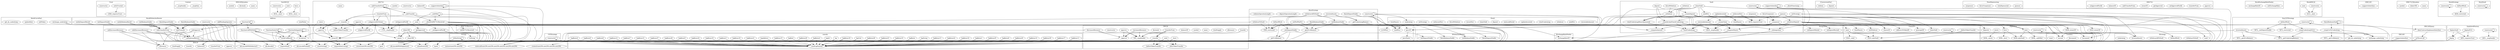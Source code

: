 strict digraph {
subgraph cluster_2560_Trust {
label = "Trust"
"2560_setIsTrusted" [label="setIsTrusted"]
"2560_constructor" [label="constructor"]
"2560_setIsTrusted" -> "2560_requiresTrust"
}subgraph cluster_2183_Context {
label = "Context"
"2183__msgData" [label="_msgData"]
"2183__msgSender" [label="_msgSender"]
}subgraph cluster_648_IERC20Metadata {
label = "IERC20Metadata"
"648_name" [label="name"]
"648_decimals" [label="decimals"]
"648_symbol" [label="symbol"]
}subgraph cluster_6032_TestERC20 {
label = "TestERC20"
"6032_burn" [label="burn"]
"6032_mint" [label="mint"]
"6032_constructor" [label="constructor"]
"6032_mint" -> "6032__mint"
"6032_constructor" -> "6032__mint"
"6032_burn" -> "6032__burn"
}subgraph cluster_4753_MockEthAnchorRouter {
label = "MockEthAnchorRouter"
"4753_notifyRedeemResult" [label="notifyRedeemResult"]
"4753_constructor" [label="constructor"]
"4753_addPendingOperator" [label="addPendingOperator"]
"4753_initDepositStable" [label="initDepositStable"]
"4753_finishDepositStable" [label="finishDepositStable"]
"4753_finishRedeemStable" [label="finishRedeemStable"]
"4753_initRedeemStable" [label="initRedeemStable"]
"4753_notifyDepositResult" [label="notifyDepositResult"]
}subgraph cluster_16_IConversionPool {
label = "IConversionPool"
"16_deposit" [label="deposit"]
"16_redeem" [label="redeem"]
}subgraph cluster_14739_console {
label = "console"
"14739__sendLogPayload" [label="_sendLogPayload"]
"14739_logBytes27" [label="logBytes27"]
"14739_logBytes31" [label="logBytes31"]
"14739_logBytes7" [label="logBytes7"]
"14739_logBytes12" [label="logBytes12"]
"14739_logBytes8" [label="logBytes8"]
"14739_logBytes9" [label="logBytes9"]
"14739_logBytes4" [label="logBytes4"]
"14739_logBytes11" [label="logBytes11"]
"14739_logBytes17" [label="logBytes17"]
"14739_logBytes30" [label="logBytes30"]
"14739_logBytes14" [label="logBytes14"]
"14739_logBytes20" [label="logBytes20"]
"14739_logBytes6" [label="logBytes6"]
"14739_logBytes25" [label="logBytes25"]
"14739_logBytes1" [label="logBytes1"]
"14739_logBytes32" [label="logBytes32"]
"14739_logBytes22" [label="logBytes22"]
"14739_logBytes13" [label="logBytes13"]
"14739_logString" [label="logString"]
"14739_logBytes" [label="logBytes"]
"14739_logBytes10" [label="logBytes10"]
"14739_logBytes23" [label="logBytes23"]
"14739_logBytes28" [label="logBytes28"]
"14739_logUint" [label="logUint"]
"14739_logBytes18" [label="logBytes18"]
"14739_log" [label="log"]
"14739_logInt" [label="logInt"]
"14739_logBytes2" [label="logBytes2"]
"14739_logBytes29" [label="logBytes29"]
"14739_logBool" [label="logBool"]
"14739_logBytes15" [label="logBytes15"]
"14739_logAddress" [label="logAddress"]
"14739_logBytes21" [label="logBytes21"]
"14739_logBytes16" [label="logBytes16"]
"14739_logBytes3" [label="logBytes3"]
"14739_logBytes19" [label="logBytes19"]
"14739_logBytes24" [label="logBytes24"]
"14739_logBytes5" [label="logBytes5"]
"14739_logBytes26" [label="logBytes26"]
"14739_logBytes25" -> "14739__sendLogPayload"
"14739_logInt" -> "14739__sendLogPayload"
"14739_logBool" -> "14739__sendLogPayload"
"14739_logBytes30" -> "14739__sendLogPayload"
"14739_logBytes6" -> "14739__sendLogPayload"
"14739_logBytes16" -> "14739__sendLogPayload"
"14739_logBytes11" -> "14739__sendLogPayload"
"14739_logBytes7" -> "14739__sendLogPayload"
"14739_logBytes31" -> "14739__sendLogPayload"
"14739_logBytes22" -> "14739__sendLogPayload"
"14739_logBytes1" -> "14739__sendLogPayload"
"14739_logBytes10" -> "14739__sendLogPayload"
"14739_logBytes24" -> "14739__sendLogPayload"
"14739_logBytes20" -> "14739__sendLogPayload"
"14739_logBytes4" -> "14739__sendLogPayload"
"14739_logBytes14" -> "14739__sendLogPayload"
"14739_logBytes29" -> "14739__sendLogPayload"
"14739_logBytes28" -> "14739__sendLogPayload"
"14739_logBytes26" -> "14739__sendLogPayload"
"14739_logBytes13" -> "14739__sendLogPayload"
"14739_logBytes21" -> "14739__sendLogPayload"
"14739_logString" -> "14739__sendLogPayload"
"14739_logBytes19" -> "14739__sendLogPayload"
"14739_logBytes27" -> "14739__sendLogPayload"
"14739_logAddress" -> "14739__sendLogPayload"
"14739_logUint" -> "14739__sendLogPayload"
"14739_log" -> "14739__sendLogPayload"
"14739_logBytes23" -> "14739__sendLogPayload"
"14739_logBytes" -> "14739__sendLogPayload"
"14739_logBytes17" -> "14739__sendLogPayload"
"14739_logBytes18" -> "14739__sendLogPayload"
"14739_logBytes2" -> "14739__sendLogPayload"
"14739_logBytes8" -> "14739__sendLogPayload"
"14739_logBytes3" -> "14739__sendLogPayload"
"14739_logBytes32" -> "14739__sendLogPayload"
"14739_logBytes12" -> "14739__sendLogPayload"
"14739_logBytes9" -> "14739__sendLogPayload"
"14739_logBytes15" -> "14739__sendLogPayload"
"14739_logBytes5" -> "14739__sendLogPayload"
}subgraph cluster_6675_IVaultSponsoring {
label = "IVaultSponsoring"
"6675_sponsor" [label="sponsor"]
"6675_totalSponsored" [label="totalSponsored"]
"6675_forceUnsponsor" [label="forceUnsponsor"]
"6675_unsponsor" [label="unsponsor"]
}subgraph cluster_4243_PercentMath {
label = "PercentMath"
"4243_validPerc" [label="validPerc"]
"4243_percOf" [label="percOf"]
"4243_percPoints" [label="percPoints"]
"4243_is100Perc" [label="is100Perc"]
"4243_percOf" -> "4243_percPoints"
}subgraph cluster_1819_IERC721 {
label = "IERC721"
"1819_approve" [label="approve"]
"1819_transferFrom" [label="transferFrom"]
"1819_setApprovalForAll" [label="setApprovalForAll"]
"1819_getApproved" [label="getApproved"]
"1819_ownerOf" [label="ownerOf"]
"1819_safeTransferFrom" [label="safeTransferFrom"]
"1819_balanceOf" [label="balanceOf"]
"1819_isApprovedForAll" [label="isApprovedForAll"]
}subgraph cluster_2460_Strings {
label = "Strings"
"2460_toString" [label="toString"]
"2460_toHexString" [label="toHexString"]
"2460_toHexString" -> "2460_toHexString"
}subgraph cluster_4381_MockCurvePool {
label = "MockCurvePool"
"4381_exchange_underlying" [label="exchange_underlying"]
"4381_addToken" [label="addToken"]
"4381_updateRate" [label="updateRate"]
"4381_get_dy_underlying" [label="get_dy_underlying"]
}subgraph cluster_5920_USTStrategy {
label = "USTStrategy"
"5920_constructor" [label="constructor"]
"5920_constructor" -> "5920_constructor"
}subgraph cluster_545_ERC20 {
label = "ERC20"
"545_increaseAllowance" [label="increaseAllowance"]
"545_allowance" [label="allowance"]
"545__beforeTokenTransfer" [label="_beforeTokenTransfer"]
"545__afterTokenTransfer" [label="_afterTokenTransfer"]
"545__burn" [label="_burn"]
"545_totalSupply" [label="totalSupply"]
"545_name" [label="name"]
"545_symbol" [label="symbol"]
"545_balanceOf" [label="balanceOf"]
"545_decreaseAllowance" [label="decreaseAllowance"]
"545__transfer" [label="_transfer"]
"545__approve" [label="_approve"]
"545__mint" [label="_mint"]
"545_decimals" [label="decimals"]
"545_transfer" [label="transfer"]
"545_approve" [label="approve"]
"545_constructor" [label="constructor"]
"545_transferFrom" [label="transferFrom"]
"545_increaseAllowance" -> "545__approve"
"545_increaseAllowance" -> "545__msgSender"
"545_decreaseAllowance" -> "545__approve"
"545__transfer" -> "545__beforeTokenTransfer"
"545__mint" -> "545__afterTokenTransfer"
"545_transfer" -> "545__transfer"
"545_approve" -> "545__msgSender"
"545_transfer" -> "545__msgSender"
"545_decreaseAllowance" -> "545__msgSender"
"545__burn" -> "545__beforeTokenTransfer"
"545_transferFrom" -> "545__approve"
"545__transfer" -> "545__afterTokenTransfer"
"545__mint" -> "545__beforeTokenTransfer"
"545_transferFrom" -> "545__msgSender"
"545__burn" -> "545__afterTokenTransfer"
"545_transferFrom" -> "545__transfer"
"545_approve" -> "545__approve"
}subgraph cluster_1703_ERC721 {
label = "ERC721"
"1703_setApprovalForAll" [label="setApprovalForAll"]
"1703_supportsInterface" [label="supportsInterface"]
"1703_safeTransferFrom" [label="safeTransferFrom"]
"1703_isApprovedForAll" [label="isApprovedForAll"]
"1703_constructor" [label="constructor"]
"1703__mint" [label="_mint"]
"1703__checkOnERC721Received" [label="_checkOnERC721Received"]
"1703_symbol" [label="symbol"]
"1703_tokenURI" [label="tokenURI"]
"1703__transfer" [label="_transfer"]
"1703_approve" [label="approve"]
"1703_ownerOf" [label="ownerOf"]
"1703__baseURI" [label="_baseURI"]
"1703_balanceOf" [label="balanceOf"]
"1703__beforeTokenTransfer" [label="_beforeTokenTransfer"]
"1703__isApprovedOrOwner" [label="_isApprovedOrOwner"]
"1703__safeMint" [label="_safeMint"]
"1703__exists" [label="_exists"]
"1703_getApproved" [label="getApproved"]
"1703__safeTransfer" [label="_safeTransfer"]
"1703__approve" [label="_approve"]
"1703_transferFrom" [label="transferFrom"]
"1703_name" [label="name"]
"1703__setApprovalForAll" [label="_setApprovalForAll"]
"1703__burn" [label="_burn"]
"1703_approve" -> "1703__msgSender"
"1703__safeTransfer" -> "1703__checkOnERC721Received"
"1703__transfer" -> "1703_ownerOf"
"1703_setApprovalForAll" -> "1703__setApprovalForAll"
"1703__isApprovedOrOwner" -> "1703_ownerOf"
"1703__isApprovedOrOwner" -> "1703__exists"
"1703__safeMint" -> "1703__safeMint"
"1703_setApprovalForAll" -> "1703__msgSender"
"1703__burn" -> "1703__approve"
"1703_approve" -> "1703_ownerOf"
"1703__burn" -> "1703__beforeTokenTransfer"
"1703__mint" -> "1703__beforeTokenTransfer"
"1703_approve" -> "1703__approve"
"1703_tokenURI" -> "1703__exists"
"1703__mint" -> "1703__exists"
"1703__transfer" -> "1703__approve"
"1703__checkOnERC721Received" -> "1703__msgSender"
"1703_approve" -> "1703_isApprovedForAll"
"1703__safeMint" -> "1703__mint"
"1703__safeTransfer" -> "1703__transfer"
"1703__safeMint" -> "1703__checkOnERC721Received"
"1703_transferFrom" -> "1703__msgSender"
"1703_safeTransferFrom" -> "1703_safeTransferFrom"
"1703__burn" -> "1703_ownerOf"
"1703_tokenURI" -> "1703__baseURI"
"1703_safeTransferFrom" -> "1703__safeTransfer"
"1703_supportsInterface" -> "1703_supportsInterface"
"1703__approve" -> "1703_ownerOf"
"1703_safeTransferFrom" -> "1703__msgSender"
"1703_safeTransferFrom" -> "1703__isApprovedOrOwner"
"1703_transferFrom" -> "1703__transfer"
"1703__transfer" -> "1703__beforeTokenTransfer"
"1703__isApprovedOrOwner" -> "1703_isApprovedForAll"
"1703_getApproved" -> "1703__exists"
"1703__isApprovedOrOwner" -> "1703_getApproved"
"1703_transferFrom" -> "1703__isApprovedOrOwner"
}subgraph cluster_1837_IERC721Receiver {
label = "IERC721Receiver"
"1837_onERC721Received" [label="onERC721Received"]
}subgraph cluster_4785_MockExchangeRateFeeder {
label = "MockExchangeRateFeeder"
"4785_setExchangeRate" [label="setExchangeRate"]
"4785_exchangeRateOf" [label="exchangeRateOf"]
}subgraph cluster_4018_Vault {
label = "Vault"
"4018_sponsor" [label="sponsor"]
"4018_forceUnsponsor" [label="forceUnsponsor"]
"4018_updateInvested" [label="updateInvested"]
"4018__withdraw" [label="_withdraw"]
"4018_totalShares" [label="totalShares"]
"4018__createClaim" [label="_createClaim"]
"4018__blockTimestamp" [label="_blockTimestamp"]
"4018_constructor" [label="constructor"]
"4018__unsponsor" [label="_unsponsor"]
"4018__createDeposit" [label="_createDeposit"]
"4018_setInvestPerc" [label="setInvestPerc"]
"4018_withdraw" [label="withdraw"]
"4018_setStrategy" [label="setStrategy"]
"4018__transferAndCheckUnderlying" [label="_transferAndCheckUnderlying"]
"4018__computeShares" [label="_computeShares"]
"4018__withdrawDeposit" [label="_withdrawDeposit"]
"4018_totalUnderlying" [label="totalUnderlying"]
"4018_unsponsor" [label="unsponsor"]
"4018_deposit" [label="deposit"]
"4018_supportsInterface" [label="supportsInterface"]
"4018_forceWithdraw" [label="forceWithdraw"]
"4018_yieldFor" [label="yieldFor"]
"4018_claimYield" [label="claimYield"]
"4018_investableAmount" [label="investableAmount"]
"4018__isIntegration" [label="_isIntegration"]
"4018_totalUnderlyingMinusSponsored" [label="totalUnderlyingMinusSponsored"]
"4018__computeAmount" [label="_computeAmount"]
"4018__createClaim" -> "4018__computeShares"
"4018_setStrategy" -> "4018_requiresTrust"
"4018__transferAndCheckUnderlying" -> "4018_totalUnderlying"
"4018_forceUnsponsor" -> "4018__unsponsor"
"4018_withdraw" -> "4018__withdraw"
"4018_claimYield" -> "4018__computeShares"
"4018__unsponsor" -> "4018_totalUnderlying"
"4018__createDeposit" -> "4018_totalShares"
"4018__createClaim" -> "4018__msgSender"
"4018_setInvestPerc" -> "4018_requiresTrust"
"4018_constructor" -> "4018_constructor"
"4018__createClaim" -> "4018__isIntegration"
"4018_investableAmount" -> "4018_totalUnderlying"
"4018_claimYield" -> "4018__msgSender"
"4018__withdrawDeposit" -> "4018__computeShares"
"4018_yieldFor" -> "4018_totalShares"
"4018_claimYield" -> "4018_totalUnderlyingMinusSponsored"
"4018__withdrawDeposit" -> "4018__msgSender"
"4018_claimYield" -> "4018_totalShares"
"4018__withdraw" -> "4018__withdrawDeposit"
"4018__withdrawDeposit" -> "4018__computeAmount"
"4018__withdraw" -> "4018_totalUnderlyingMinusSponsored"
"4018__withdrawDeposit" -> "4018__isIntegration"
"4018__withdraw" -> "4018_totalShares"
"4018_updateInvested" -> "4018_investableAmount"
"4018__createDeposit" -> "4018__createClaim"
"4018_forceWithdraw" -> "4018__withdraw"
"4018_sponsor" -> "4018__transferAndCheckUnderlying"
"4018_yieldFor" -> "4018__computeAmount"
"4018_deposit" -> "4018__msgSender"
"4018_deposit" -> "4018__createDeposit"
"4018__unsponsor" -> "4018__msgSender"
"4018_supportsInterface" -> "4018_supportsInterface"
"4018_totalUnderlyingMinusSponsored" -> "4018_totalUnderlying"
"4018_deposit" -> "4018__transferAndCheckUnderlying"
"4018_yieldFor" -> "4018_totalUnderlyingMinusSponsored"
"4018__createDeposit" -> "4018_totalUnderlyingMinusSponsored"
"4018_claimYield" -> "4018_yieldFor"
"4018_unsponsor" -> "4018__unsponsor"
"4018_claimYield" -> "4018__computeAmount"
"4018_updateInvested" -> "4018_requiresTrust"
"4018_sponsor" -> "4018__msgSender"
}subgraph cluster_6323_Claimers {
label = "Claimers"
"6323_claimYield" [label="claimYield"]
"6323_constructor" [label="constructor"]
"6323_onWithdraw" [label="onWithdraw"]
"6323_sharesOf" [label="sharesOf"]
"6323_mint" [label="mint"]
"6323_totalShares" [label="totalShares"]
"6323_addressToTokenID" [label="addressToTokenID"]
"6323__beforeTokenTransfer" [label="_beforeTokenTransfer"]
"6323_principalOf" [label="principalOf"]
"6323_onWithdraw" -> "6323_onlyVault"
"6323_mint" -> "6323__mint"
"6323_claimYield" -> "6323_onlyVault"
"6323_mint" -> "6323_onlyVault"
"6323_constructor" -> "6323_constructor"
}subgraph cluster_2484_ERC165 {
label = "ERC165"
"2484_supportsInterface" [label="supportsInterface"]
}subgraph cluster_4152_ERC165Query {
label = "ERC165Query"
"4152_doesContractImplementInterface" [label="doesContractImplementInterface"]
"4152_noThrowCall" [label="noThrowCall"]
"4152_doesContractImplementInterface" -> "4152_noThrowCall"
}subgraph cluster_6458_Depositors {
label = "Depositors"
"6458_constructor" [label="constructor"]
"6458_deposits" [label="deposits"]
"6458_mint" [label="mint"]
"6458_exists" [label="exists"]
"6458_burn" [label="burn"]
"6458_exists" -> "6458__exists"
"6458_constructor" -> "6458_constructor"
"6458_burn" -> "6458__burn"
"6458_burn" -> "6458_onlyVault"
"6458_mint" -> "6458_onlyVault"
"6458_mint" -> "6458__safeMint"
}subgraph cluster_5947_IEthAnchorRouter {
label = "IEthAnchorRouter"
"5947_initRedeemStable" [label="initRedeemStable"]
"5947_finishRedeemStable" [label="finishRedeemStable"]
"5947_finishDepositStable" [label="finishDepositStable"]
"5947_initDepositStable" [label="initDepositStable"]
}subgraph cluster_4414_MockERC20 {
label = "MockERC20"
"4414_constructor" [label="constructor"]
"4414_mint" [label="mint"]
"4414_constructor" -> "4414__mint"
"4414_mint" -> "4414__mint"
}subgraph cluster_2496_IERC165 {
label = "IERC165"
"2496_supportsInterface" [label="supportsInterface"]
}subgraph cluster_5959_IExchangeRateFeeder {
label = "IExchangeRateFeeder"
"5959_exchangeRateOf" [label="exchangeRateOf"]
}subgraph cluster_1864_IERC721Metadata {
label = "IERC721Metadata"
"1864_name" [label="name"]
"1864_tokenURI" [label="tokenURI"]
"1864_symbol" [label="symbol"]
}subgraph cluster_4042_IIntegration {
label = "IIntegration"
"4042_onDepositMinted" [label="onDepositMinted"]
"4042_onDepositBurned" [label="onDepositBurned"]
}subgraph cluster_5585_BaseStrategy {
label = "BaseStrategy"
"5585_withdrawAllToVault" [label="withdrawAllToVault"]
"5585__getUstBalance" [label="_getUstBalance"]
"5585_doHardWork" [label="doHardWork"]
"5585_finishDepositStable" [label="finishDepositStable"]
"5585_setPerfFeePct" [label="setPerfFeePct"]
"5585_investedAssets" [label="investedAssets"]
"5585_constructor" [label="constructor"]
"5585_withdrawToVault" [label="withdrawToVault"]
"5585__getUnderlyingBalance" [label="_getUnderlyingBalance"]
"5585_depositOperationLength" [label="depositOperationLength"]
"5585_finishRedeemStable" [label="finishRedeemStable"]
"5585_redeemOperationLength" [label="redeemOperationLength"]
"5585__initDepositStable" [label="_initDepositStable"]
"5585_initRedeemStable" [label="initRedeemStable"]
"5585__getAUstBalance" [label="_getAUstBalance"]
"5585_finishRedeemStable" -> "5585__getAUstBalance"
"5585_setPerfFeePct" -> "5585_restricted"
"5585__initDepositStable" -> "5585__getUstBalance"
"5585_constructor" -> "5585_constructor"
"5585_initRedeemStable" -> "5585_restricted"
"5585_withdrawAllToVault" -> "5585__getAUstBalance"
"5585_doHardWork" -> "5585__initDepositStable"
"5585_withdrawAllToVault" -> "5585_restricted"
"5585_doHardWork" -> "5585_restricted"
"5585_investedAssets" -> "5585__getAUstBalance"
"5585_investedAssets" -> "5585__getUnderlyingBalance"
"5585_withdrawAllToVault" -> "5585_initRedeemStable"
"5585_finishRedeemStable" -> "5585__getUstBalance"
"5585_initRedeemStable" -> "5585__getAUstBalance"
"5585_withdrawToVault" -> "5585_restricted"
"5585_withdrawAllToVault" -> "5585__getUnderlyingBalance"
}subgraph cluster_2257_Counters {
label = "Counters"
"2257_increment" [label="increment"]
"2257_decrement" [label="decrement"]
"2257_current" [label="current"]
"2257_reset" [label="reset"]
}subgraph cluster_2651_SandclockFactory {
label = "SandclockFactory"
"2651_constructor" [label="constructor"]
"2651_deployDCA" [label="deployDCA"]
"2651_deployVault" [label="deployVault"]
"2651_deploy" [label="deploy"]
"2651_constructor" -> "2651__msgSender"
"2651_constructor" -> "2651_constructor"
"2651_deployVault" -> "2651_requiresTrust"
"2651_deployDCA" -> "2651_requiresTrust"
"2651_deployDCA" -> "2651_deploy"
"2651_deployVault" -> "2651_deploy"
}subgraph cluster_6622_IVault {
label = "IVault"
"6622_investableAmount" [label="investableAmount"]
"6622_yieldFor" [label="yieldFor"]
"6622_withdraw" [label="withdraw"]
"6622_totalUnderlying" [label="totalUnderlying"]
"6622_updateInvested" [label="updateInvested"]
"6622_minLockPeriod" [label="minLockPeriod"]
"6622_deposit" [label="deposit"]
"6622_claimYield" [label="claimYield"]
"6622_investPerc" [label="investPerc"]
"6622_forceWithdraw" [label="forceWithdraw"]
"6622_setInvestPerc" [label="setInvestPerc"]
"6622_setStrategy" [label="setStrategy"]
"6622_underlying" [label="underlying"]
"6622_totalShares" [label="totalShares"]
}subgraph cluster_5986_ICurve {
label = "ICurve"
"5986_exchange_underlying" [label="exchange_underlying"]
"5986_get_dy_underlying" [label="get_dy_underlying"]
}subgraph cluster_4836_MockStrategy {
label = "MockStrategy"
"4836_doHardWork" [label="doHardWork"]
"4836_constructor" [label="constructor"]
"4836_constructor" -> "4836_constructor"
"4836_doHardWork" -> "4836_restricted"
}subgraph cluster_872_SafeERC20 {
label = "SafeERC20"
"872_safeTransferFrom" [label="safeTransferFrom"]
"872_safeDecreaseAllowance" [label="safeDecreaseAllowance"]
"872_safeApprove" [label="safeApprove"]
"872_safeIncreaseAllowance" [label="safeIncreaseAllowance"]
"872__callOptionalReturn" [label="_callOptionalReturn"]
"872_safeTransfer" [label="safeTransfer"]
"872_safeTransfer" -> "872__callOptionalReturn"
"872_safeApprove" -> "872__callOptionalReturn"
"872_safeDecreaseAllowance" -> "872__callOptionalReturn"
"872_safeTransferFrom" -> "872__callOptionalReturn"
"872_safeIncreaseAllowance" -> "872__callOptionalReturn"
}subgraph cluster_623_IERC20 {
label = "IERC20"
"623_approve" [label="approve"]
"623_transferFrom" [label="transferFrom"]
"623_allowance" [label="allowance"]
"623_transfer" [label="transfer"]
"623_totalSupply" [label="totalSupply"]
"623_balanceOf" [label="balanceOf"]
}subgraph cluster_5872_NonUSTStrategy {
label = "NonUSTStrategy"
"5872__swapUnderlyingToUst" [label="_swapUnderlyingToUst"]
"5872__swapUstToUnderlying" [label="_swapUstToUnderlying"]
"5872_finishRedeemStable" [label="finishRedeemStable"]
"5872_doHardWork" [label="doHardWork"]
"5872_investedAssets" [label="investedAssets"]
"5872_constructor" [label="constructor"]
"5872__swapUnderlyingToUst" -> "5872__getUnderlyingBalance"
"5872_doHardWork" -> "5872__initDepositStable"
"5872_investedAssets" -> "5872__getAUstBalance"
"5872_finishRedeemStable" -> "5872_finishRedeemStable"
"5872_investedAssets" -> "5872__getUnderlyingBalance"
"5872_constructor" -> "5872_constructor"
"5872_finishRedeemStable" -> "5872__swapUstToUnderlying"
"5872_doHardWork" -> "5872_restricted"
"5872__swapUstToUnderlying" -> "5872__getUstBalance"
"5872_doHardWork" -> "5872__swapUnderlyingToUst"
}subgraph cluster_2161_Address {
label = "Address"
"2161_functionCallWithValue" [label="functionCallWithValue"]
"2161_functionStaticCall" [label="functionStaticCall"]
"2161_verifyCallResult" [label="verifyCallResult"]
"2161_sendValue" [label="sendValue"]
"2161_isContract" [label="isContract"]
"2161_functionCall" [label="functionCall"]
"2161_functionDelegateCall" [label="functionDelegateCall"]
"2161_functionCallWithValue" -> "2161_functionCallWithValue"
"2161_functionCall" -> "2161_functionCall"
"2161_functionDelegateCall" -> "2161_isContract"
"2161_functionStaticCall" -> "2161_verifyCallResult"
"2161_functionCallWithValue" -> "2161_isContract"
"2161_functionCall" -> "2161_functionCallWithValue"
"2161_functionDelegateCall" -> "2161_functionDelegateCall"
"2161_functionStaticCall" -> "2161_isContract"
"2161_functionDelegateCall" -> "2161_verifyCallResult"
"2161_functionStaticCall" -> "2161_functionStaticCall"
"2161_functionCallWithValue" -> "2161_verifyCallResult"
}subgraph cluster_5628_IStrategy {
label = "IStrategy"
"5628_vault" [label="vault"]
"5628_withdrawToVault" [label="withdrawToVault"]
"5628_doHardWork" [label="doHardWork"]
"5628_withdrawAllToVault" [label="withdrawAllToVault"]
"5628_investedAssets" [label="investedAssets"]
"5628_underlying" [label="underlying"]
}subgraph cluster_4863_MockVault {
label = "MockVault"
"4863_constructor" [label="constructor"]
"4863_constructor" -> "4863_constructor"
}subgraph cluster_solidity {
label = "[Solidity]"
"create2(uint256,uint256,uint256,uint256)" 
"abi.encodePacked()" 
"revert(uint256,uint256)" 
"abi.decode()" 
"require(bool)" 
"type()" 
"require(bool,string)" 
"mload(uint256)" 
"abi.encodeWithSelector()" 
"staticcall(uint256,uint256,uint256,uint256,uint256,uint256)" 
"gas()" 
"revert(string)" 
"mstore(uint256,uint256)" 
"abi.encodeWithSignature()" 
"4018__unsponsor" -> "require(bool,string)"
"1703__safeTransfer" -> "require(bool,string)"
"2161_verifyCallResult" -> "revert(string)"
"545__transfer" -> "require(bool,string)"
"545_transferFrom" -> "require(bool,string)"
"14739_logBytes3" -> "abi.encodeWithSignature()"
"14739_logBytes18" -> "abi.encodeWithSignature()"
"14739_logBytes6" -> "abi.encodeWithSignature()"
"872_safeTransfer" -> "abi.encodeWithSelector()"
"4018_setStrategy" -> "require(bool,string)"
"1703__checkOnERC721Received" -> "mload(uint256)"
"14739_logBytes2" -> "abi.encodeWithSignature()"
"4753_notifyDepositResult" -> "require(bool)"
"1703__isApprovedOrOwner" -> "require(bool,string)"
"545__approve" -> "require(bool,string)"
"14739_logBytes27" -> "abi.encodeWithSignature()"
"1703_balanceOf" -> "require(bool,string)"
"14739_logUint" -> "abi.encodeWithSignature()"
"4152_noThrowCall" -> "staticcall(uint256,uint256,uint256,uint256,uint256,uint256)"
"14739_logBytes15" -> "abi.encodeWithSignature()"
"1703__transfer" -> "require(bool,string)"
"5585_initRedeemStable" -> "require(bool,string)"
"1703_getApproved" -> "require(bool,string)"
"5585_setPerfFeePct" -> "require(bool,string)"
"14739_logBytes30" -> "abi.encodeWithSignature()"
"2257_decrement" -> "require(bool,string)"
"5920_constructor" -> "require(bool,string)"
"545__burn" -> "require(bool,string)"
"1703__checkOnERC721Received" -> "revert(string)"
"545_decreaseAllowance" -> "require(bool,string)"
"5585_finishDepositStable" -> "require(bool,string)"
"14739_logBytes14" -> "abi.encodeWithSignature()"
"14739_logBytes12" -> "abi.encodeWithSignature()"
"1703__safeMint" -> "require(bool,string)"
"872_safeDecreaseAllowance" -> "abi.encodeWithSelector()"
"14739_logBytes20" -> "abi.encodeWithSignature()"
"4018__computeShares" -> "require(bool,string)"
"4018__isIntegration" -> "type()"
"4018_setInvestPerc" -> "require(bool,string)"
"4152_noThrowCall" -> "mstore(uint256,uint256)"
"872_safeIncreaseAllowance" -> "abi.encodeWithSelector()"
"4018_updateInvested" -> "require(bool,string)"
"872_safeApprove" -> "abi.encodeWithSelector()"
"14739_logBytes16" -> "abi.encodeWithSignature()"
"14739_logBytes10" -> "abi.encodeWithSignature()"
"2161_sendValue" -> "require(bool,string)"
"1703_transferFrom" -> "require(bool,string)"
"1703_supportsInterface" -> "type()"
"4152_noThrowCall" -> "mload(uint256)"
"872_safeDecreaseAllowance" -> "require(bool,string)"
"872__callOptionalReturn" -> "require(bool,string)"
"14739__sendLogPayload" -> "gas()"
"14739_logString" -> "abi.encodeWithSignature()"
"2651_deploy" -> "mload(uint256)"
"14739_log" -> "abi.encodeWithSignature()"
"14739_logInt" -> "abi.encodeWithSignature()"
"5872_constructor" -> "require(bool,string)"
"4018__withdrawDeposit" -> "require(bool,string)"
"4018__transferAndCheckUnderlying" -> "require(bool,string)"
"2161_functionCallWithValue" -> "require(bool,string)"
"14739_logBytes8" -> "abi.encodeWithSignature()"
"5585__initDepositStable" -> "require(bool,string)"
"14739_logBytes17" -> "abi.encodeWithSignature()"
"14739_logBytes19" -> "abi.encodeWithSignature()"
"4753_initRedeemStable" -> "require(bool)"
"1703_ownerOf" -> "require(bool,string)"
"545__mint" -> "require(bool,string)"
"14739_logBytes7" -> "abi.encodeWithSignature()"
"2651_deploy" -> "revert(uint256,uint256)"
"872_safeTransferFrom" -> "abi.encodeWithSelector()"
"5585_constructor" -> "require(bool,string)"
"4753_notifyRedeemResult" -> "require(bool)"
"4018__createDeposit" -> "require(bool,string)"
"2460_toHexString" -> "require(bool,string)"
"14739_logBytes13" -> "abi.encodeWithSignature()"
"4018_supportsInterface" -> "type()"
"1703_safeTransferFrom" -> "require(bool,string)"
"14739_logBytes" -> "abi.encodeWithSignature()"
"6323__beforeTokenTransfer" -> "require(bool,string)"
"1703_approve" -> "require(bool,string)"
"14739_logBytes24" -> "abi.encodeWithSignature()"
"14739_logBytes21" -> "abi.encodeWithSignature()"
"14739_logBytes5" -> "abi.encodeWithSignature()"
"1703__mint" -> "require(bool,string)"
"14739_logBytes26" -> "abi.encodeWithSignature()"
"5585_finishRedeemStable" -> "require(bool,string)"
"1703__checkOnERC721Received" -> "revert(uint256,uint256)"
"872_safeApprove" -> "require(bool,string)"
"14739_logBytes1" -> "abi.encodeWithSignature()"
"1703_tokenURI" -> "require(bool,string)"
"2651_deploy" -> "create2(uint256,uint256,uint256,uint256)"
"2161_verifyCallResult" -> "mload(uint256)"
"872__callOptionalReturn" -> "abi.decode()"
"14739_logBool" -> "abi.encodeWithSignature()"
"1703_tokenURI" -> "abi.encodePacked()"
"2484_supportsInterface" -> "type()"
"14739_logBytes11" -> "abi.encodeWithSignature()"
"14739_logBytes32" -> "abi.encodeWithSignature()"
"4753_finishDepositStable" -> "require(bool)"
"14739_logBytes25" -> "abi.encodeWithSignature()"
"14739_logBytes29" -> "abi.encodeWithSignature()"
"4753_addPendingOperator" -> "require(bool,string)"
"4018_constructor" -> "require(bool,string)"
"14739_logAddress" -> "abi.encodeWithSignature()"
"2161_functionDelegateCall" -> "require(bool,string)"
"4753_initDepositStable" -> "require(bool)"
"4018__withdrawDeposit" -> "require(bool)"
"14739_logBytes28" -> "abi.encodeWithSignature()"
"4753_constructor" -> "require(bool,string)"
"2161_functionStaticCall" -> "require(bool,string)"
"14739_logBytes9" -> "abi.encodeWithSignature()"
"14739_logBytes31" -> "abi.encodeWithSignature()"
"4753_finishRedeemStable" -> "require(bool)"
"2161_verifyCallResult" -> "revert(uint256,uint256)"
"4381_exchange_underlying" -> "require(bool)"
"14739_logBytes23" -> "abi.encodeWithSignature()"
"4018_sponsor" -> "require(bool,string)"
"14739__sendLogPayload" -> "staticcall(uint256,uint256,uint256,uint256,uint256,uint256)"
"4018__createClaim" -> "require(bool)"
"14739_logBytes22" -> "abi.encodeWithSignature()"
"1703__setApprovalForAll" -> "require(bool,string)"
"14739_logBytes4" -> "abi.encodeWithSignature()"
}"5872__swapUstToUnderlying" -> "5986_exchange_underlying"
"4753_finishDepositStable" -> "872_safeTransfer"
"4018_updateInvested" -> "872_safeTransfer"
"4381_exchange_underlying" -> "872_safeTransfer"
"4018__createDeposit" -> "2257_current"
"4381_exchange_underlying" -> "872_safeTransferFrom"
"4018__withdrawDeposit" -> "6323_sharesOf"
"5585_withdrawToVault" -> "872_safeTransfer"
"5585_finishRedeemStable" -> "5947_finishRedeemStable"
"4018__createClaim" -> "6458_mint"
"872_safeIncreaseAllowance" -> "623_allowance"
"5872_investedAssets" -> "5959_exchangeRateOf"
"5585__getUstBalance" -> "623_balanceOf"
"4018__unsponsor" -> "6458_deposits"
"4018__createDeposit" -> "4243_is100Perc"
"872_safeApprove" -> "623_allowance"
"4018_setStrategy" -> "5628_investedAssets"
"4018_investableAmount" -> "5628_investedAssets"
"4018__createClaim" -> "4243_percOf"
"5872_constructor" -> "872_safeApprove"
"5872_investedAssets" -> "5986_get_dy_underlying"
"4018_setStrategy" -> "5628_vault"
"6458_mint" -> "2257_current"
"4018_totalUnderlying" -> "623_balanceOf"
"1703__checkOnERC721Received" -> "1837_onERC721Received"
"4018_constructor" -> "4243_validPerc"
"4018_updateInvested" -> "5628_doHardWork"
"4018__unsponsor" -> "6458_ownerOf"
"4018__createDeposit" -> "2257_increment"
"5585_finishRedeemStable" -> "872_safeTransfer"
"1703__checkOnERC721Received" -> "2161_isContract"
"5585_withdrawAllToVault" -> "872_safeTransfer"
"5585__getUnderlyingBalance" -> "623_balanceOf"
"1703_tokenURI" -> "2460_toString"
"5585_finishDepositStable" -> "5947_finishDepositStable"
"4018__withdrawDeposit" -> "6458_deposits"
"4018_totalUnderlying" -> "5628_investedAssets"
"4018__withdraw" -> "872_safeTransfer"
"4018_totalShares" -> "6323_totalShares"
"872_safeDecreaseAllowance" -> "623_allowance"
"4753_notifyDepositResult" -> "872_safeTransferFrom"
"4018_claimYield" -> "872_safeTransfer"
"6323_mint" -> "2257_increment"
"4018_setInvestPerc" -> "4243_validPerc"
"4018__createClaim" -> "4042_onDepositMinted"
"4018_investableAmount" -> "4243_percOf"
"5585_constructor" -> "872_safeApprove"
"4018__isIntegration" -> "4152_doesContractImplementInterface"
"4018__unsponsor" -> "872_safeTransfer"
"4753_initRedeemStable" -> "872_safeTransferFrom"
"5585_initRedeemStable" -> "5947_initRedeemStable"
"4753_notifyRedeemResult" -> "872_safeTransferFrom"
"4018_sponsor" -> "6458_mint"
"5585__getAUstBalance" -> "623_balanceOf"
"4753_initDepositStable" -> "872_safeTransferFrom"
"4018_yieldFor" -> "6323_principalOf"
"4018__createClaim" -> "6323_mint"
"5585_finishRedeemStable" -> "4243_percOf"
"4018__withdrawDeposit" -> "6458_burn"
"5585_constructor" -> "4243_validPerc"
"4018__transferAndCheckUnderlying" -> "872_safeTransferFrom"
"4018__withdrawDeposit" -> "6323_ownerOf"
"6458_mint" -> "2257_increment"
"872__callOptionalReturn" -> "2161_functionCall"
"4018__withdrawDeposit" -> "6458_ownerOf"
"4018_claimYield" -> "6323_claimYield"
"5872__swapUnderlyingToUst" -> "5986_exchange_underlying"
"4018__withdrawDeposit" -> "4042_onDepositBurned"
"5585__initDepositStable" -> "5947_initDepositStable"
"6323_mint" -> "2257_current"
"5585_setPerfFeePct" -> "4243_validPerc"
"5585_constructor" -> "6622_underlying"
"4018__unsponsor" -> "6458_burn"
"4018__withdrawDeposit" -> "6323_onWithdraw"
"4753_finishRedeemStable" -> "872_safeTransfer"
"4018_yieldFor" -> "6323_addressToTokenID"
"5585_investedAssets" -> "5959_exchangeRateOf"
"4018_yieldFor" -> "6323_sharesOf"
}